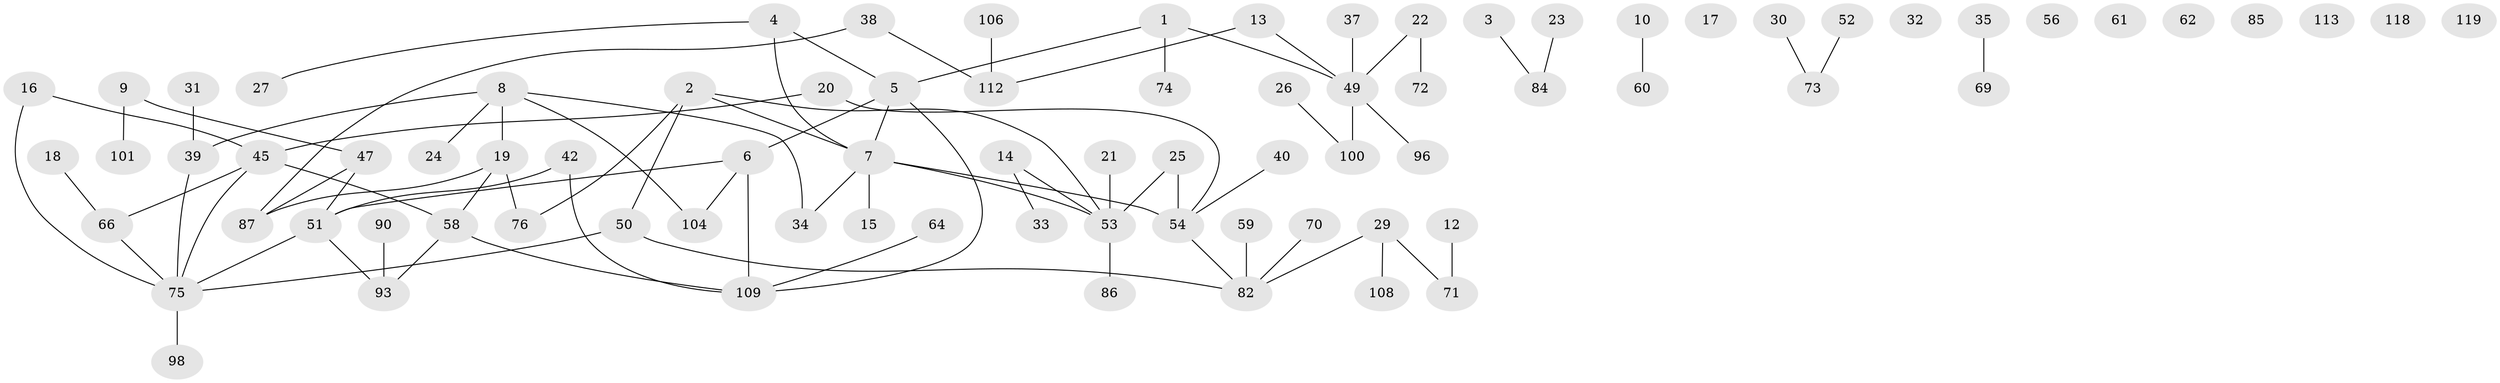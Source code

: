 // original degree distribution, {3: 0.16806722689075632, 2: 0.31092436974789917, 1: 0.3025210084033613, 6: 0.01680672268907563, 5: 0.025210084033613446, 0: 0.07563025210084033, 4: 0.09243697478991597, 7: 0.008403361344537815}
// Generated by graph-tools (version 1.1) at 2025/41/03/06/25 10:41:21]
// undirected, 81 vertices, 85 edges
graph export_dot {
graph [start="1"]
  node [color=gray90,style=filled];
  1;
  2 [super="+48"];
  3;
  4;
  5 [super="+114"];
  6 [super="+43"];
  7 [super="+83"];
  8 [super="+11"];
  9 [super="+115"];
  10 [super="+28"];
  12;
  13;
  14;
  15 [super="+78"];
  16 [super="+77"];
  17;
  18 [super="+67"];
  19 [super="+103"];
  20;
  21 [super="+55"];
  22 [super="+117"];
  23;
  24;
  25 [super="+41"];
  26 [super="+36"];
  27 [super="+68"];
  29;
  30;
  31;
  32;
  33;
  34;
  35 [super="+46"];
  37;
  38;
  39 [super="+79"];
  40;
  42 [super="+44"];
  45 [super="+111"];
  47 [super="+91"];
  49 [super="+81"];
  50 [super="+57"];
  51 [super="+105"];
  52;
  53 [super="+97"];
  54 [super="+63"];
  56;
  58 [super="+102"];
  59;
  60;
  61;
  62;
  64 [super="+65"];
  66 [super="+92"];
  69;
  70;
  71 [super="+89"];
  72;
  73;
  74 [super="+88"];
  75 [super="+80"];
  76;
  82 [super="+99"];
  84 [super="+95"];
  85;
  86;
  87 [super="+94"];
  90;
  93 [super="+110"];
  96;
  98;
  100;
  101;
  104;
  106 [super="+107"];
  108;
  109;
  112 [super="+116"];
  113;
  118;
  119;
  1 -- 5;
  1 -- 49;
  1 -- 74;
  2 -- 50;
  2 -- 76;
  2 -- 53;
  2 -- 7;
  3 -- 84;
  4 -- 5;
  4 -- 7;
  4 -- 27;
  5 -- 109;
  5 -- 6;
  5 -- 7;
  6 -- 104;
  6 -- 109;
  6 -- 51;
  7 -- 34;
  7 -- 53;
  7 -- 54;
  7 -- 15;
  8 -- 34;
  8 -- 39;
  8 -- 19 [weight=2];
  8 -- 24;
  8 -- 104;
  9 -- 47;
  9 -- 101;
  10 -- 60;
  12 -- 71;
  13 -- 112;
  13 -- 49;
  14 -- 33;
  14 -- 53;
  16 -- 75;
  16 -- 45;
  18 -- 66;
  19 -- 58;
  19 -- 76;
  19 -- 87;
  20 -- 45;
  20 -- 54;
  21 -- 53;
  22 -- 72;
  22 -- 49;
  23 -- 84;
  25 -- 53;
  25 -- 54;
  26 -- 100;
  29 -- 108;
  29 -- 82;
  29 -- 71;
  30 -- 73;
  31 -- 39;
  35 -- 69;
  37 -- 49;
  38 -- 87;
  38 -- 112;
  39 -- 75;
  40 -- 54;
  42 -- 109;
  42 -- 51;
  45 -- 75;
  45 -- 58;
  45 -- 66;
  47 -- 51;
  47 -- 87;
  49 -- 96;
  49 -- 100;
  50 -- 82;
  50 -- 75;
  51 -- 75;
  51 -- 93;
  52 -- 73;
  53 -- 86;
  54 -- 82;
  58 -- 93;
  58 -- 109;
  59 -- 82;
  64 -- 109;
  66 -- 75;
  70 -- 82;
  75 -- 98;
  90 -- 93;
  106 -- 112;
}
